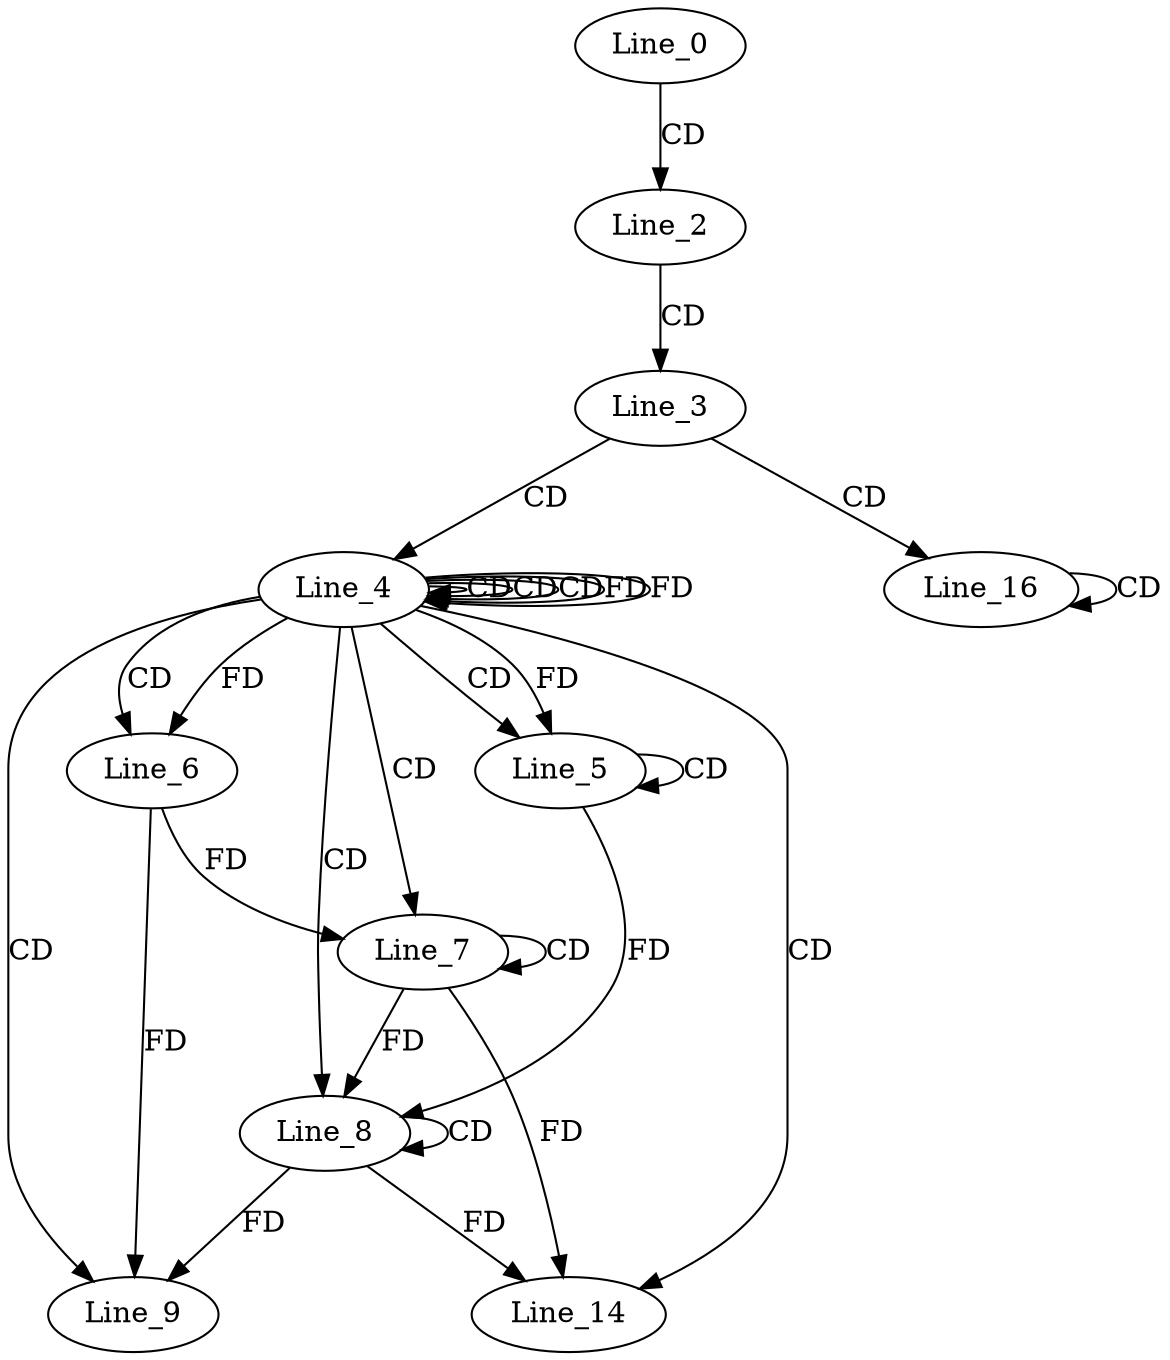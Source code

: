 digraph G {
  Line_0;
  Line_2;
  Line_3;
  Line_4;
  Line_4;
  Line_4;
  Line_5;
  Line_5;
  Line_6;
  Line_6;
  Line_7;
  Line_7;
  Line_8;
  Line_8;
  Line_9;
  Line_14;
  Line_14;
  Line_14;
  Line_16;
  Line_16;
  Line_16;
  Line_0 -> Line_2 [ label="CD" ];
  Line_2 -> Line_3 [ label="CD" ];
  Line_3 -> Line_4 [ label="CD" ];
  Line_4 -> Line_4 [ label="CD" ];
  Line_4 -> Line_4 [ label="CD" ];
  Line_4 -> Line_4 [ label="CD" ];
  Line_4 -> Line_4 [ label="FD" ];
  Line_4 -> Line_5 [ label="CD" ];
  Line_5 -> Line_5 [ label="CD" ];
  Line_4 -> Line_5 [ label="FD" ];
  Line_4 -> Line_6 [ label="CD" ];
  Line_4 -> Line_6 [ label="FD" ];
  Line_4 -> Line_7 [ label="CD" ];
  Line_7 -> Line_7 [ label="CD" ];
  Line_6 -> Line_7 [ label="FD" ];
  Line_4 -> Line_8 [ label="CD" ];
  Line_8 -> Line_8 [ label="CD" ];
  Line_7 -> Line_8 [ label="FD" ];
  Line_5 -> Line_8 [ label="FD" ];
  Line_4 -> Line_9 [ label="CD" ];
  Line_8 -> Line_9 [ label="FD" ];
  Line_6 -> Line_9 [ label="FD" ];
  Line_4 -> Line_14 [ label="CD" ];
  Line_8 -> Line_14 [ label="FD" ];
  Line_7 -> Line_14 [ label="FD" ];
  Line_3 -> Line_16 [ label="CD" ];
  Line_16 -> Line_16 [ label="CD" ];
  Line_4 -> Line_4 [ label="FD" ];
}
